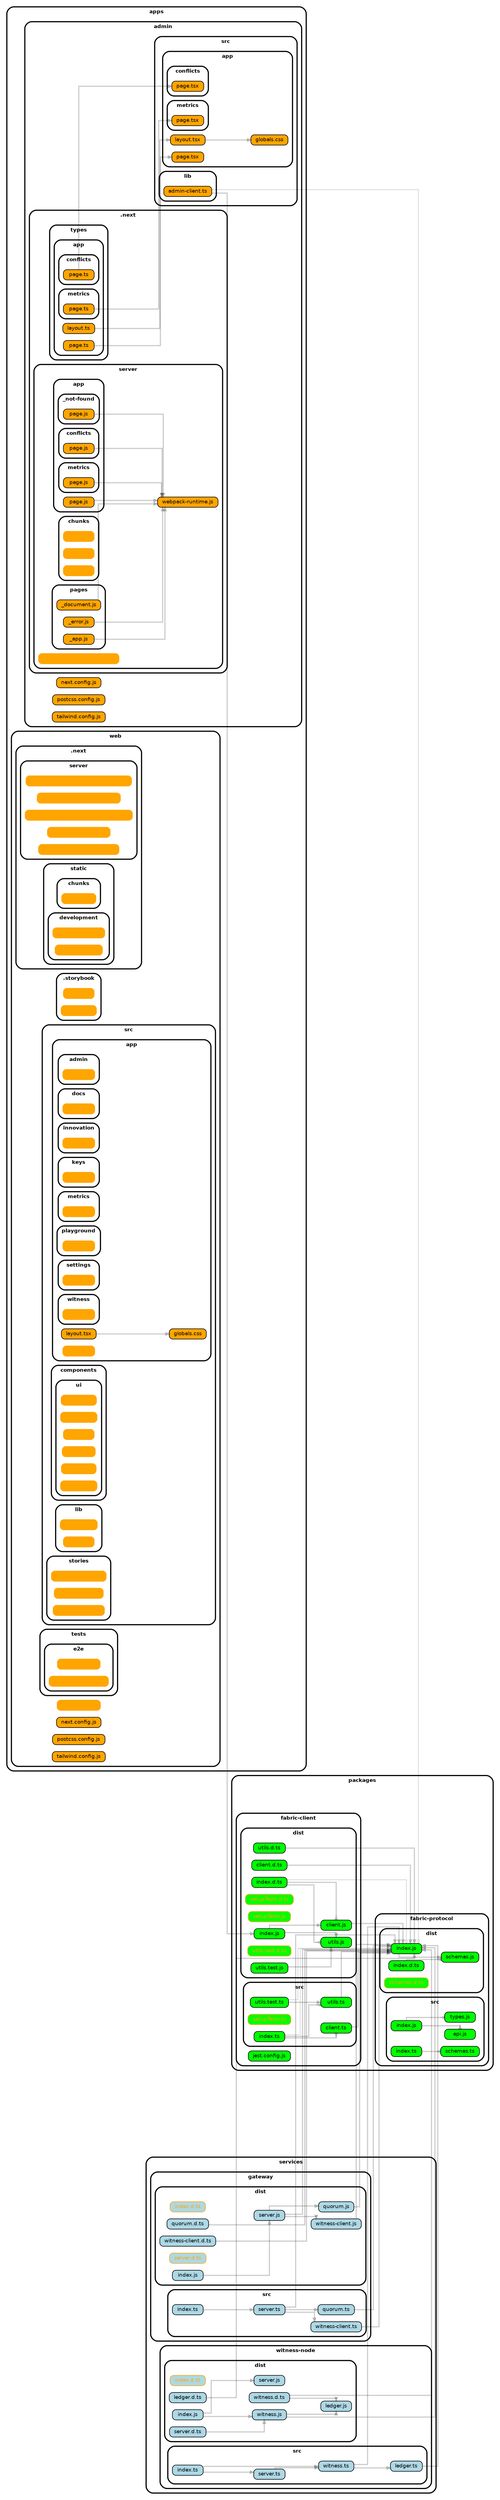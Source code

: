 strict digraph "dependency-cruiser output"{
    rankdir="LR" splines="ortho" overlap="false" nodesep="0.16" ranksep="0.18" fontname="Helvetica-bold" fontsize="9" style="rounded,bold,filled" fillcolor="#ffffff" compound="true"
    node [shape="box" style="rounded, filled" height="0.2" color="black" fillcolor="#ffffcc" fontcolor="black" fontname="Helvetica" fontsize="9"]
    edge [arrowhead="normal" arrowsize="0.6" penwidth="2.0" color="#00000033" fontname="Helvetica" fontsize="9"]

    subgraph "cluster_apps" {label="apps" subgraph "cluster_apps/admin" {label="admin" subgraph "cluster_apps/admin/.next" {label=".next" subgraph "cluster_apps/admin/.next/server" {label="server" subgraph "cluster_apps/admin/.next/server/app" {label="app" subgraph "cluster_apps/admin/.next/server/app/_not-found" {label="_not-found" "apps/admin/.next/server/app/_not-found/page.js" [label=<page.js> tooltip="page.js" URL="apps/admin/.next/server/app/_not-found/page.js" fillcolor="orange"] } } } } } }
    "apps/admin/.next/server/app/_not-found/page.js" -> "apps/admin/.next/server/webpack-runtime.js"
    subgraph "cluster_apps" {label="apps" subgraph "cluster_apps/admin" {label="admin" subgraph "cluster_apps/admin/.next" {label=".next" subgraph "cluster_apps/admin/.next/server" {label="server" subgraph "cluster_apps/admin/.next/server/app" {label="app" subgraph "cluster_apps/admin/.next/server/app/conflicts" {label="conflicts" "apps/admin/.next/server/app/conflicts/page.js" [label=<page.js> tooltip="page.js" URL="apps/admin/.next/server/app/conflicts/page.js" fillcolor="orange"] } } } } } }
    "apps/admin/.next/server/app/conflicts/page.js" -> "apps/admin/.next/server/webpack-runtime.js"
    subgraph "cluster_apps" {label="apps" subgraph "cluster_apps/admin" {label="admin" subgraph "cluster_apps/admin/.next" {label=".next" subgraph "cluster_apps/admin/.next/server" {label="server" subgraph "cluster_apps/admin/.next/server/app" {label="app" subgraph "cluster_apps/admin/.next/server/app/metrics" {label="metrics" "apps/admin/.next/server/app/metrics/page.js" [label=<page.js> tooltip="page.js" URL="apps/admin/.next/server/app/metrics/page.js" fillcolor="orange"] } } } } } }
    "apps/admin/.next/server/app/metrics/page.js" -> "apps/admin/.next/server/webpack-runtime.js"
    subgraph "cluster_apps" {label="apps" subgraph "cluster_apps/admin" {label="admin" subgraph "cluster_apps/admin/.next" {label=".next" subgraph "cluster_apps/admin/.next/server" {label="server" subgraph "cluster_apps/admin/.next/server/app" {label="app" "apps/admin/.next/server/app/page.js" [label=<page.js> tooltip="page.js" URL="apps/admin/.next/server/app/page.js" fillcolor="orange"] } } } } }
    "apps/admin/.next/server/app/page.js" -> "apps/admin/.next/server/webpack-runtime.js"
    subgraph "cluster_apps" {label="apps" subgraph "cluster_apps/admin" {label="admin" subgraph "cluster_apps/admin/.next" {label=".next" subgraph "cluster_apps/admin/.next/server" {label="server" subgraph "cluster_apps/admin/.next/server/chunks" {label="chunks" "apps/admin/.next/server/chunks/644.js" [label=<644.js> tooltip="no-orphans" URL="apps/admin/.next/server/chunks/644.js" fillcolor="orange" fontcolor="orange" color="orange"] } } } } }
    subgraph "cluster_apps" {label="apps" subgraph "cluster_apps/admin" {label="admin" subgraph "cluster_apps/admin/.next" {label=".next" subgraph "cluster_apps/admin/.next/server" {label="server" subgraph "cluster_apps/admin/.next/server/chunks" {label="chunks" "apps/admin/.next/server/chunks/775.js" [label=<775.js> tooltip="no-orphans" URL="apps/admin/.next/server/chunks/775.js" fillcolor="orange" fontcolor="orange" color="orange"] } } } } }
    subgraph "cluster_apps" {label="apps" subgraph "cluster_apps/admin" {label="admin" subgraph "cluster_apps/admin/.next" {label=".next" subgraph "cluster_apps/admin/.next/server" {label="server" subgraph "cluster_apps/admin/.next/server/chunks" {label="chunks" "apps/admin/.next/server/chunks/941.js" [label=<941.js> tooltip="no-orphans" URL="apps/admin/.next/server/chunks/941.js" fillcolor="orange" fontcolor="orange" color="orange"] } } } } }
    subgraph "cluster_apps" {label="apps" subgraph "cluster_apps/admin" {label="admin" subgraph "cluster_apps/admin/.next" {label=".next" subgraph "cluster_apps/admin/.next/server" {label="server" subgraph "cluster_apps/admin/.next/server/pages" {label="pages" "apps/admin/.next/server/pages/_app.js" [label=<_app.js> tooltip="_app.js" URL="apps/admin/.next/server/pages/_app.js" fillcolor="orange"] } } } } }
    "apps/admin/.next/server/pages/_app.js" -> "apps/admin/.next/server/webpack-runtime.js"
    subgraph "cluster_apps" {label="apps" subgraph "cluster_apps/admin" {label="admin" subgraph "cluster_apps/admin/.next" {label=".next" subgraph "cluster_apps/admin/.next/server" {label="server" subgraph "cluster_apps/admin/.next/server/pages" {label="pages" "apps/admin/.next/server/pages/_document.js" [label=<_document.js> tooltip="_document.js" URL="apps/admin/.next/server/pages/_document.js" fillcolor="orange"] } } } } }
    "apps/admin/.next/server/pages/_document.js" -> "apps/admin/.next/server/webpack-runtime.js"
    subgraph "cluster_apps" {label="apps" subgraph "cluster_apps/admin" {label="admin" subgraph "cluster_apps/admin/.next" {label=".next" subgraph "cluster_apps/admin/.next/server" {label="server" subgraph "cluster_apps/admin/.next/server/pages" {label="pages" "apps/admin/.next/server/pages/_error.js" [label=<_error.js> tooltip="_error.js" URL="apps/admin/.next/server/pages/_error.js" fillcolor="orange"] } } } } }
    "apps/admin/.next/server/pages/_error.js" -> "apps/admin/.next/server/webpack-runtime.js"
    subgraph "cluster_apps" {label="apps" subgraph "cluster_apps/admin" {label="admin" subgraph "cluster_apps/admin/.next" {label=".next" subgraph "cluster_apps/admin/.next/server" {label="server" "apps/admin/.next/server/server-reference-manifest.js" [label=<server-reference-manifest.js> tooltip="no-orphans" URL="apps/admin/.next/server/server-reference-manifest.js" fillcolor="orange" fontcolor="orange" color="orange"] } } } }
    subgraph "cluster_apps" {label="apps" subgraph "cluster_apps/admin" {label="admin" subgraph "cluster_apps/admin/.next" {label=".next" subgraph "cluster_apps/admin/.next/server" {label="server" "apps/admin/.next/server/webpack-runtime.js" [label=<webpack-runtime.js> tooltip="webpack-runtime.js" URL="apps/admin/.next/server/webpack-runtime.js" fillcolor="orange"] } } } }
    subgraph "cluster_apps" {label="apps" subgraph "cluster_apps/admin" {label="admin" subgraph "cluster_apps/admin/.next" {label=".next" subgraph "cluster_apps/admin/.next/types" {label="types" subgraph "cluster_apps/admin/.next/types/app" {label="app" subgraph "cluster_apps/admin/.next/types/app/conflicts" {label="conflicts" "apps/admin/.next/types/app/conflicts/page.ts" [label=<page.ts> tooltip="page.ts" URL="apps/admin/.next/types/app/conflicts/page.ts" fillcolor="orange"] } } } } } }
    "apps/admin/.next/types/app/conflicts/page.ts" -> "apps/admin/src/app/conflicts/page.tsx"
    subgraph "cluster_apps" {label="apps" subgraph "cluster_apps/admin" {label="admin" subgraph "cluster_apps/admin/.next" {label=".next" subgraph "cluster_apps/admin/.next/types" {label="types" subgraph "cluster_apps/admin/.next/types/app" {label="app" "apps/admin/.next/types/app/layout.ts" [label=<layout.ts> tooltip="layout.ts" URL="apps/admin/.next/types/app/layout.ts" fillcolor="orange"] } } } } }
    "apps/admin/.next/types/app/layout.ts" -> "apps/admin/src/app/layout.tsx"
    subgraph "cluster_apps" {label="apps" subgraph "cluster_apps/admin" {label="admin" subgraph "cluster_apps/admin/.next" {label=".next" subgraph "cluster_apps/admin/.next/types" {label="types" subgraph "cluster_apps/admin/.next/types/app" {label="app" subgraph "cluster_apps/admin/.next/types/app/metrics" {label="metrics" "apps/admin/.next/types/app/metrics/page.ts" [label=<page.ts> tooltip="page.ts" URL="apps/admin/.next/types/app/metrics/page.ts" fillcolor="orange"] } } } } } }
    "apps/admin/.next/types/app/metrics/page.ts" -> "apps/admin/src/app/metrics/page.tsx"
    subgraph "cluster_apps" {label="apps" subgraph "cluster_apps/admin" {label="admin" subgraph "cluster_apps/admin/.next" {label=".next" subgraph "cluster_apps/admin/.next/types" {label="types" subgraph "cluster_apps/admin/.next/types/app" {label="app" "apps/admin/.next/types/app/page.ts" [label=<page.ts> tooltip="page.ts" URL="apps/admin/.next/types/app/page.ts" fillcolor="orange"] } } } } }
    "apps/admin/.next/types/app/page.ts" -> "apps/admin/src/app/page.tsx"
    subgraph "cluster_apps" {label="apps" subgraph "cluster_apps/admin" {label="admin" "apps/admin/next.config.js" [label=<next.config.js> tooltip="next.config.js" URL="apps/admin/next.config.js" fillcolor="orange"] } }
    subgraph "cluster_apps" {label="apps" subgraph "cluster_apps/admin" {label="admin" "apps/admin/postcss.config.js" [label=<postcss.config.js> tooltip="postcss.config.js" URL="apps/admin/postcss.config.js" fillcolor="orange"] } }
    subgraph "cluster_apps" {label="apps" subgraph "cluster_apps/admin" {label="admin" subgraph "cluster_apps/admin/src" {label="src" subgraph "cluster_apps/admin/src/app" {label="app" subgraph "cluster_apps/admin/src/app/conflicts" {label="conflicts" "apps/admin/src/app/conflicts/page.tsx" [label=<page.tsx> tooltip="page.tsx" URL="apps/admin/src/app/conflicts/page.tsx" fillcolor="orange"] } } } } }
    subgraph "cluster_apps" {label="apps" subgraph "cluster_apps/admin" {label="admin" subgraph "cluster_apps/admin/src" {label="src" subgraph "cluster_apps/admin/src/app" {label="app" "apps/admin/src/app/globals.css" [label=<globals.css> tooltip="globals.css" URL="apps/admin/src/app/globals.css" fillcolor="orange"] } } } }
    subgraph "cluster_apps" {label="apps" subgraph "cluster_apps/admin" {label="admin" subgraph "cluster_apps/admin/src" {label="src" subgraph "cluster_apps/admin/src/app" {label="app" "apps/admin/src/app/layout.tsx" [label=<layout.tsx> tooltip="layout.tsx" URL="apps/admin/src/app/layout.tsx" fillcolor="orange"] } } } }
    "apps/admin/src/app/layout.tsx" -> "apps/admin/src/app/globals.css"
    subgraph "cluster_apps" {label="apps" subgraph "cluster_apps/admin" {label="admin" subgraph "cluster_apps/admin/src" {label="src" subgraph "cluster_apps/admin/src/app" {label="app" subgraph "cluster_apps/admin/src/app/metrics" {label="metrics" "apps/admin/src/app/metrics/page.tsx" [label=<page.tsx> tooltip="page.tsx" URL="apps/admin/src/app/metrics/page.tsx" fillcolor="orange"] } } } } }
    subgraph "cluster_apps" {label="apps" subgraph "cluster_apps/admin" {label="admin" subgraph "cluster_apps/admin/src" {label="src" subgraph "cluster_apps/admin/src/app" {label="app" "apps/admin/src/app/page.tsx" [label=<page.tsx> tooltip="page.tsx" URL="apps/admin/src/app/page.tsx" fillcolor="orange"] } } } }
    subgraph "cluster_apps" {label="apps" subgraph "cluster_apps/admin" {label="admin" subgraph "cluster_apps/admin/src" {label="src" subgraph "cluster_apps/admin/src/lib" {label="lib" "apps/admin/src/lib/admin-client.ts" [label=<admin-client.ts> tooltip="admin-client.ts" URL="apps/admin/src/lib/admin-client.ts" fillcolor="orange"] } } } }
    "apps/admin/src/lib/admin-client.ts" -> "packages/fabric-client/dist/index.js"
    "apps/admin/src/lib/admin-client.ts" -> "packages/fabric-protocol/dist/index.js" [arrowhead="onormal" penwidth="1.0"]
    subgraph "cluster_apps" {label="apps" subgraph "cluster_apps/admin" {label="admin" "apps/admin/tailwind.config.js" [label=<tailwind.config.js> tooltip="tailwind.config.js" URL="apps/admin/tailwind.config.js" fillcolor="orange"] } }
    subgraph "cluster_apps" {label="apps" subgraph "cluster_apps/web" {label="web" subgraph "cluster_apps/web/.next" {label=".next" subgraph "cluster_apps/web/.next/server" {label="server" "apps/web/.next/server/interception-route-rewrite-manifest.js" [label=<interception-route-rewrite-manifest.js> tooltip="no-orphans" URL="apps/web/.next/server/interception-route-rewrite-manifest.js" fillcolor="orange" fontcolor="orange" color="orange"] } } } }
    subgraph "cluster_apps" {label="apps" subgraph "cluster_apps/web" {label="web" subgraph "cluster_apps/web/.next" {label=".next" subgraph "cluster_apps/web/.next/server" {label="server" "apps/web/.next/server/middleware-build-manifest.js" [label=<middleware-build-manifest.js> tooltip="no-orphans" URL="apps/web/.next/server/middleware-build-manifest.js" fillcolor="orange" fontcolor="orange" color="orange"] } } } }
    subgraph "cluster_apps" {label="apps" subgraph "cluster_apps/web" {label="web" subgraph "cluster_apps/web/.next" {label=".next" subgraph "cluster_apps/web/.next/server" {label="server" "apps/web/.next/server/middleware-react-loadable-manifest.js" [label=<middleware-react-loadable-manifest.js> tooltip="no-orphans" URL="apps/web/.next/server/middleware-react-loadable-manifest.js" fillcolor="orange" fontcolor="orange" color="orange"] } } } }
    subgraph "cluster_apps" {label="apps" subgraph "cluster_apps/web" {label="web" subgraph "cluster_apps/web/.next" {label=".next" subgraph "cluster_apps/web/.next/server" {label="server" "apps/web/.next/server/next-font-manifest.js" [label=<next-font-manifest.js> tooltip="no-orphans" URL="apps/web/.next/server/next-font-manifest.js" fillcolor="orange" fontcolor="orange" color="orange"] } } } }
    subgraph "cluster_apps" {label="apps" subgraph "cluster_apps/web" {label="web" subgraph "cluster_apps/web/.next" {label=".next" subgraph "cluster_apps/web/.next/server" {label="server" "apps/web/.next/server/server-reference-manifest.js" [label=<server-reference-manifest.js> tooltip="no-orphans" URL="apps/web/.next/server/server-reference-manifest.js" fillcolor="orange" fontcolor="orange" color="orange"] } } } }
    subgraph "cluster_apps" {label="apps" subgraph "cluster_apps/web" {label="web" subgraph "cluster_apps/web/.next" {label=".next" subgraph "cluster_apps/web/.next/static" {label="static" subgraph "cluster_apps/web/.next/static/chunks" {label="chunks" "apps/web/.next/static/chunks/polyfills.js" [label=<polyfills.js> tooltip="no-orphans" URL="apps/web/.next/static/chunks/polyfills.js" fillcolor="orange" fontcolor="orange" color="orange"] } } } } }
    subgraph "cluster_apps" {label="apps" subgraph "cluster_apps/web" {label="web" subgraph "cluster_apps/web/.next" {label=".next" subgraph "cluster_apps/web/.next/static" {label="static" subgraph "cluster_apps/web/.next/static/development" {label="development" "apps/web/.next/static/development/_buildManifest.js" [label=<_buildManifest.js> tooltip="no-orphans" URL="apps/web/.next/static/development/_buildManifest.js" fillcolor="orange" fontcolor="orange" color="orange"] } } } } }
    subgraph "cluster_apps" {label="apps" subgraph "cluster_apps/web" {label="web" subgraph "cluster_apps/web/.next" {label=".next" subgraph "cluster_apps/web/.next/static" {label="static" subgraph "cluster_apps/web/.next/static/development" {label="development" "apps/web/.next/static/development/_ssgManifest.js" [label=<_ssgManifest.js> tooltip="no-orphans" URL="apps/web/.next/static/development/_ssgManifest.js" fillcolor="orange" fontcolor="orange" color="orange"] } } } } }
    subgraph "cluster_apps" {label="apps" subgraph "cluster_apps/web" {label="web" subgraph "cluster_apps/web/.storybook" {label=".storybook" "apps/web/.storybook/main.ts" [label=<main.ts> tooltip="no-orphans" URL="apps/web/.storybook/main.ts" fillcolor="orange" fontcolor="orange" color="orange"] } } }
    subgraph "cluster_apps" {label="apps" subgraph "cluster_apps/web" {label="web" subgraph "cluster_apps/web/.storybook" {label=".storybook" "apps/web/.storybook/preview.ts" [label=<preview.ts> tooltip="no-orphans" URL="apps/web/.storybook/preview.ts" fillcolor="orange" fontcolor="orange" color="orange"] } } }
    subgraph "cluster_apps" {label="apps" subgraph "cluster_apps/web" {label="web" "apps/web/next-env.d.ts" [label=<next-env.d.ts> tooltip="no-orphans" URL="apps/web/next-env.d.ts" fillcolor="orange" fontcolor="orange" color="orange"] } }
    subgraph "cluster_apps" {label="apps" subgraph "cluster_apps/web" {label="web" "apps/web/next.config.js" [label=<next.config.js> tooltip="next.config.js" URL="apps/web/next.config.js" fillcolor="orange"] } }
    subgraph "cluster_apps" {label="apps" subgraph "cluster_apps/web" {label="web" "apps/web/postcss.config.js" [label=<postcss.config.js> tooltip="postcss.config.js" URL="apps/web/postcss.config.js" fillcolor="orange"] } }
    subgraph "cluster_apps" {label="apps" subgraph "cluster_apps/web" {label="web" subgraph "cluster_apps/web/src" {label="src" subgraph "cluster_apps/web/src/app" {label="app" subgraph "cluster_apps/web/src/app/admin" {label="admin" "apps/web/src/app/admin/page.tsx" [label=<page.tsx> tooltip="no-orphans" URL="apps/web/src/app/admin/page.tsx" fillcolor="orange" fontcolor="orange" color="orange"] } } } } }
    subgraph "cluster_apps" {label="apps" subgraph "cluster_apps/web" {label="web" subgraph "cluster_apps/web/src" {label="src" subgraph "cluster_apps/web/src/app" {label="app" subgraph "cluster_apps/web/src/app/docs" {label="docs" "apps/web/src/app/docs/page.tsx" [label=<page.tsx> tooltip="no-orphans" URL="apps/web/src/app/docs/page.tsx" fillcolor="orange" fontcolor="orange" color="orange"] } } } } }
    subgraph "cluster_apps" {label="apps" subgraph "cluster_apps/web" {label="web" subgraph "cluster_apps/web/src" {label="src" subgraph "cluster_apps/web/src/app" {label="app" "apps/web/src/app/globals.css" [label=<globals.css> tooltip="globals.css" URL="apps/web/src/app/globals.css" fillcolor="orange"] } } } }
    subgraph "cluster_apps" {label="apps" subgraph "cluster_apps/web" {label="web" subgraph "cluster_apps/web/src" {label="src" subgraph "cluster_apps/web/src/app" {label="app" subgraph "cluster_apps/web/src/app/innovation" {label="innovation" "apps/web/src/app/innovation/page.tsx" [label=<page.tsx> tooltip="no-orphans" URL="apps/web/src/app/innovation/page.tsx" fillcolor="orange" fontcolor="orange" color="orange"] } } } } }
    subgraph "cluster_apps" {label="apps" subgraph "cluster_apps/web" {label="web" subgraph "cluster_apps/web/src" {label="src" subgraph "cluster_apps/web/src/app" {label="app" subgraph "cluster_apps/web/src/app/keys" {label="keys" "apps/web/src/app/keys/page.tsx" [label=<page.tsx> tooltip="no-orphans" URL="apps/web/src/app/keys/page.tsx" fillcolor="orange" fontcolor="orange" color="orange"] } } } } }
    subgraph "cluster_apps" {label="apps" subgraph "cluster_apps/web" {label="web" subgraph "cluster_apps/web/src" {label="src" subgraph "cluster_apps/web/src/app" {label="app" "apps/web/src/app/layout.tsx" [label=<layout.tsx> tooltip="layout.tsx" URL="apps/web/src/app/layout.tsx" fillcolor="orange"] } } } }
    "apps/web/src/app/layout.tsx" -> "apps/web/src/app/globals.css"
    subgraph "cluster_apps" {label="apps" subgraph "cluster_apps/web" {label="web" subgraph "cluster_apps/web/src" {label="src" subgraph "cluster_apps/web/src/app" {label="app" subgraph "cluster_apps/web/src/app/metrics" {label="metrics" "apps/web/src/app/metrics/page.tsx" [label=<page.tsx> tooltip="no-orphans" URL="apps/web/src/app/metrics/page.tsx" fillcolor="orange" fontcolor="orange" color="orange"] } } } } }
    subgraph "cluster_apps" {label="apps" subgraph "cluster_apps/web" {label="web" subgraph "cluster_apps/web/src" {label="src" subgraph "cluster_apps/web/src/app" {label="app" "apps/web/src/app/page.tsx" [label=<page.tsx> tooltip="no-orphans" URL="apps/web/src/app/page.tsx" fillcolor="orange" fontcolor="orange" color="orange"] } } } }
    subgraph "cluster_apps" {label="apps" subgraph "cluster_apps/web" {label="web" subgraph "cluster_apps/web/src" {label="src" subgraph "cluster_apps/web/src/app" {label="app" subgraph "cluster_apps/web/src/app/playground" {label="playground" "apps/web/src/app/playground/page.tsx" [label=<page.tsx> tooltip="no-orphans" URL="apps/web/src/app/playground/page.tsx" fillcolor="orange" fontcolor="orange" color="orange"] } } } } }
    subgraph "cluster_apps" {label="apps" subgraph "cluster_apps/web" {label="web" subgraph "cluster_apps/web/src" {label="src" subgraph "cluster_apps/web/src/app" {label="app" subgraph "cluster_apps/web/src/app/settings" {label="settings" "apps/web/src/app/settings/page.tsx" [label=<page.tsx> tooltip="no-orphans" URL="apps/web/src/app/settings/page.tsx" fillcolor="orange" fontcolor="orange" color="orange"] } } } } }
    subgraph "cluster_apps" {label="apps" subgraph "cluster_apps/web" {label="web" subgraph "cluster_apps/web/src" {label="src" subgraph "cluster_apps/web/src/app" {label="app" subgraph "cluster_apps/web/src/app/witness" {label="witness" "apps/web/src/app/witness/page.tsx" [label=<page.tsx> tooltip="no-orphans" URL="apps/web/src/app/witness/page.tsx" fillcolor="orange" fontcolor="orange" color="orange"] } } } } }
    subgraph "cluster_apps" {label="apps" subgraph "cluster_apps/web" {label="web" subgraph "cluster_apps/web/src" {label="src" subgraph "cluster_apps/web/src/components" {label="components" subgraph "cluster_apps/web/src/components/ui" {label="ui" "apps/web/src/components/ui/Badge.tsx" [label=<Badge.tsx> tooltip="no-orphans" URL="apps/web/src/components/ui/Badge.tsx" fillcolor="orange" fontcolor="orange" color="orange"] } } } } }
    subgraph "cluster_apps" {label="apps" subgraph "cluster_apps/web" {label="web" subgraph "cluster_apps/web/src" {label="src" subgraph "cluster_apps/web/src/components" {label="components" subgraph "cluster_apps/web/src/components/ui" {label="ui" "apps/web/src/components/ui/Button.tsx" [label=<Button.tsx> tooltip="no-orphans" URL="apps/web/src/components/ui/Button.tsx" fillcolor="orange" fontcolor="orange" color="orange"] } } } } }
    subgraph "cluster_apps" {label="apps" subgraph "cluster_apps/web" {label="web" subgraph "cluster_apps/web/src" {label="src" subgraph "cluster_apps/web/src/components" {label="components" subgraph "cluster_apps/web/src/components/ui" {label="ui" "apps/web/src/components/ui/Card.tsx" [label=<Card.tsx> tooltip="no-orphans" URL="apps/web/src/components/ui/Card.tsx" fillcolor="orange" fontcolor="orange" color="orange"] } } } } }
    subgraph "cluster_apps" {label="apps" subgraph "cluster_apps/web" {label="web" subgraph "cluster_apps/web/src" {label="src" subgraph "cluster_apps/web/src/components" {label="components" subgraph "cluster_apps/web/src/components/ui" {label="ui" "apps/web/src/components/ui/Input.tsx" [label=<Input.tsx> tooltip="no-orphans" URL="apps/web/src/components/ui/Input.tsx" fillcolor="orange" fontcolor="orange" color="orange"] } } } } }
    subgraph "cluster_apps" {label="apps" subgraph "cluster_apps/web" {label="web" subgraph "cluster_apps/web/src" {label="src" subgraph "cluster_apps/web/src/components" {label="components" subgraph "cluster_apps/web/src/components/ui" {label="ui" "apps/web/src/components/ui/Select.tsx" [label=<Select.tsx> tooltip="no-orphans" URL="apps/web/src/components/ui/Select.tsx" fillcolor="orange" fontcolor="orange" color="orange"] } } } } }
    subgraph "cluster_apps" {label="apps" subgraph "cluster_apps/web" {label="web" subgraph "cluster_apps/web/src" {label="src" subgraph "cluster_apps/web/src/components" {label="components" subgraph "cluster_apps/web/src/components/ui" {label="ui" "apps/web/src/components/ui/Switch.tsx" [label=<Switch.tsx> tooltip="no-orphans" URL="apps/web/src/components/ui/Switch.tsx" fillcolor="orange" fontcolor="orange" color="orange"] } } } } }
    subgraph "cluster_apps" {label="apps" subgraph "cluster_apps/web" {label="web" subgraph "cluster_apps/web/src" {label="src" subgraph "cluster_apps/web/src/lib" {label="lib" "apps/web/src/lib/features.ts" [label=<features.ts> tooltip="no-orphans" URL="apps/web/src/lib/features.ts" fillcolor="orange" fontcolor="orange" color="orange"] } } } }
    subgraph "cluster_apps" {label="apps" subgraph "cluster_apps/web" {label="web" subgraph "cluster_apps/web/src" {label="src" subgraph "cluster_apps/web/src/lib" {label="lib" "apps/web/src/lib/utils.ts" [label=<utils.ts> tooltip="no-orphans" URL="apps/web/src/lib/utils.ts" fillcolor="orange" fontcolor="orange" color="orange"] } } } }
    subgraph "cluster_apps" {label="apps" subgraph "cluster_apps/web" {label="web" subgraph "cluster_apps/web/src" {label="src" subgraph "cluster_apps/web/src/stories" {label="stories" "apps/web/src/stories/Button.stories.tsx" [label=<Button.stories.tsx> tooltip="no-orphans" URL="apps/web/src/stories/Button.stories.tsx" fillcolor="orange" fontcolor="orange" color="orange"] } } } }
    subgraph "cluster_apps" {label="apps" subgraph "cluster_apps/web" {label="web" subgraph "cluster_apps/web/src" {label="src" subgraph "cluster_apps/web/src/stories" {label="stories" "apps/web/src/stories/Card.stories.tsx" [label=<Card.stories.tsx> tooltip="no-orphans" URL="apps/web/src/stories/Card.stories.tsx" fillcolor="orange" fontcolor="orange" color="orange"] } } } }
    subgraph "cluster_apps" {label="apps" subgraph "cluster_apps/web" {label="web" subgraph "cluster_apps/web/src" {label="src" subgraph "cluster_apps/web/src/stories" {label="stories" "apps/web/src/stories/Input.stories.tsx" [label=<Input.stories.tsx> tooltip="no-orphans" URL="apps/web/src/stories/Input.stories.tsx" fillcolor="orange" fontcolor="orange" color="orange"] } } } }
    subgraph "cluster_apps" {label="apps" subgraph "cluster_apps/web" {label="web" "apps/web/tailwind.config.js" [label=<tailwind.config.js> tooltip="tailwind.config.js" URL="apps/web/tailwind.config.js" fillcolor="orange"] } }
    subgraph "cluster_apps" {label="apps" subgraph "cluster_apps/web" {label="web" subgraph "cluster_apps/web/tests" {label="tests" subgraph "cluster_apps/web/tests/e2e" {label="e2e" "apps/web/tests/e2e/basic.spec.ts" [label=<basic.spec.ts> tooltip="no-orphans" URL="apps/web/tests/e2e/basic.spec.ts" fillcolor="orange" fontcolor="orange" color="orange"] } } } }
    subgraph "cluster_apps" {label="apps" subgraph "cluster_apps/web" {label="web" subgraph "cluster_apps/web/tests" {label="tests" subgraph "cluster_apps/web/tests/e2e" {label="e2e" "apps/web/tests/e2e/happy-path.spec.ts" [label=<happy-path.spec.ts> tooltip="no-orphans" URL="apps/web/tests/e2e/happy-path.spec.ts" fillcolor="orange" fontcolor="orange" color="orange"] } } } }
    subgraph "cluster_packages" {label="packages" subgraph "cluster_packages/fabric-client" {label="fabric-client" subgraph "cluster_packages/fabric-client/dist" {label="dist" "packages/fabric-client/dist/client.d.ts" [label=<client.d.ts> tooltip="client.d.ts" URL="packages/fabric-client/dist/client.d.ts" fillcolor="lime"] } } }
    "packages/fabric-client/dist/client.d.ts" -> "packages/fabric-protocol/dist/index.js"
    subgraph "cluster_packages" {label="packages" subgraph "cluster_packages/fabric-client" {label="fabric-client" subgraph "cluster_packages/fabric-client/dist" {label="dist" "packages/fabric-client/dist/client.js" [label=<client.js> tooltip="client.js" URL="packages/fabric-client/dist/client.js" fillcolor="lime"] } } }
    "packages/fabric-client/dist/client.js" -> "packages/fabric-protocol/dist/index.js"
    subgraph "cluster_packages" {label="packages" subgraph "cluster_packages/fabric-client" {label="fabric-client" subgraph "cluster_packages/fabric-client/dist" {label="dist" "packages/fabric-client/dist/index.d.ts" [label=<index.d.ts> tooltip="index.d.ts" URL="packages/fabric-client/dist/index.d.ts" fillcolor="lime"] } } }
    "packages/fabric-client/dist/index.d.ts" -> "packages/fabric-client/dist/client.js" [arrowhead="inv"]
    "packages/fabric-client/dist/index.d.ts" -> "packages/fabric-client/dist/utils.js" [arrowhead="inv"]
    "packages/fabric-client/dist/index.d.ts" -> "packages/fabric-protocol/dist/index.js" [arrowhead="onormal" penwidth="1.0"]
    subgraph "cluster_packages" {label="packages" subgraph "cluster_packages/fabric-client" {label="fabric-client" subgraph "cluster_packages/fabric-client/dist" {label="dist" "packages/fabric-client/dist/index.js" [label=<index.js> tooltip="index.js" URL="packages/fabric-client/dist/index.js" fillcolor="lime"] } } }
    "packages/fabric-client/dist/index.js" -> "packages/fabric-client/dist/client.js"
    "packages/fabric-client/dist/index.js" -> "packages/fabric-client/dist/utils.js"
    subgraph "cluster_packages" {label="packages" subgraph "cluster_packages/fabric-client" {label="fabric-client" subgraph "cluster_packages/fabric-client/dist" {label="dist" "packages/fabric-client/dist/setupTests.d.ts" [label=<setupTests.d.ts> tooltip="no-orphans" URL="packages/fabric-client/dist/setupTests.d.ts" fillcolor="lime" fontcolor="orange" color="orange"] } } }
    subgraph "cluster_packages" {label="packages" subgraph "cluster_packages/fabric-client" {label="fabric-client" subgraph "cluster_packages/fabric-client/dist" {label="dist" "packages/fabric-client/dist/setupTests.js" [label=<setupTests.js> tooltip="no-orphans" URL="packages/fabric-client/dist/setupTests.js" fillcolor="lime" fontcolor="orange" color="orange"] } } }
    subgraph "cluster_packages" {label="packages" subgraph "cluster_packages/fabric-client" {label="fabric-client" subgraph "cluster_packages/fabric-client/dist" {label="dist" "packages/fabric-client/dist/utils.d.ts" [label=<utils.d.ts> tooltip="utils.d.ts" URL="packages/fabric-client/dist/utils.d.ts" fillcolor="lime"] } } }
    "packages/fabric-client/dist/utils.d.ts" -> "packages/fabric-protocol/dist/index.js"
    subgraph "cluster_packages" {label="packages" subgraph "cluster_packages/fabric-client" {label="fabric-client" subgraph "cluster_packages/fabric-client/dist" {label="dist" "packages/fabric-client/dist/utils.js" [label=<utils.js> tooltip="utils.js" URL="packages/fabric-client/dist/utils.js" fillcolor="lime"] } } }
    subgraph "cluster_packages" {label="packages" subgraph "cluster_packages/fabric-client" {label="fabric-client" subgraph "cluster_packages/fabric-client/dist" {label="dist" "packages/fabric-client/dist/utils.test.d.ts" [label=<utils.test.d.ts> tooltip="no-orphans" URL="packages/fabric-client/dist/utils.test.d.ts" fillcolor="lime" fontcolor="orange" color="orange"] } } }
    subgraph "cluster_packages" {label="packages" subgraph "cluster_packages/fabric-client" {label="fabric-client" subgraph "cluster_packages/fabric-client/dist" {label="dist" "packages/fabric-client/dist/utils.test.js" [label=<utils.test.js> tooltip="utils.test.js" URL="packages/fabric-client/dist/utils.test.js" fillcolor="lime"] } } }
    "packages/fabric-client/dist/utils.test.js" -> "packages/fabric-client/dist/utils.js"
    subgraph "cluster_packages" {label="packages" subgraph "cluster_packages/fabric-client" {label="fabric-client" "packages/fabric-client/jest.config.js" [label=<jest.config.js> tooltip="jest.config.js" URL="packages/fabric-client/jest.config.js" fillcolor="lime"] } }
    subgraph "cluster_packages" {label="packages" subgraph "cluster_packages/fabric-client" {label="fabric-client" subgraph "cluster_packages/fabric-client/src" {label="src" "packages/fabric-client/src/client.ts" [label=<client.ts> tooltip="client.ts" URL="packages/fabric-client/src/client.ts" fillcolor="lime"] } } }
    "packages/fabric-client/src/client.ts" -> "packages/fabric-protocol/dist/index.js"
    subgraph "cluster_packages" {label="packages" subgraph "cluster_packages/fabric-client" {label="fabric-client" subgraph "cluster_packages/fabric-client/src" {label="src" "packages/fabric-client/src/index.ts" [label=<index.ts> tooltip="index.ts" URL="packages/fabric-client/src/index.ts" fillcolor="lime"] } } }
    "packages/fabric-client/src/index.ts" -> "packages/fabric-client/src/client.ts" [arrowhead="inv"]
    "packages/fabric-client/src/index.ts" -> "packages/fabric-client/src/utils.ts" [arrowhead="inv"]
    "packages/fabric-client/src/index.ts" -> "packages/fabric-protocol/dist/index.js" [arrowhead="onormal" penwidth="1.0"]
    subgraph "cluster_packages" {label="packages" subgraph "cluster_packages/fabric-client" {label="fabric-client" subgraph "cluster_packages/fabric-client/src" {label="src" "packages/fabric-client/src/setupTests.ts" [label=<setupTests.ts> tooltip="no-orphans" URL="packages/fabric-client/src/setupTests.ts" fillcolor="lime" fontcolor="orange" color="orange"] } } }
    subgraph "cluster_packages" {label="packages" subgraph "cluster_packages/fabric-client" {label="fabric-client" subgraph "cluster_packages/fabric-client/src" {label="src" "packages/fabric-client/src/utils.test.ts" [label=<utils.test.ts> tooltip="utils.test.ts" URL="packages/fabric-client/src/utils.test.ts" fillcolor="lime"] } } }
    "packages/fabric-client/src/utils.test.ts" -> "packages/fabric-client/src/utils.ts"
    "packages/fabric-client/src/utils.test.ts" -> "packages/fabric-protocol/dist/index.js" [arrowhead="onormal" penwidth="1.0"]
    subgraph "cluster_packages" {label="packages" subgraph "cluster_packages/fabric-client" {label="fabric-client" subgraph "cluster_packages/fabric-client/src" {label="src" "packages/fabric-client/src/utils.ts" [label=<utils.ts> tooltip="utils.ts" URL="packages/fabric-client/src/utils.ts" fillcolor="lime"] } } }
    "packages/fabric-client/src/utils.ts" -> "packages/fabric-protocol/dist/index.js"
    subgraph "cluster_packages" {label="packages" subgraph "cluster_packages/fabric-protocol" {label="fabric-protocol" subgraph "cluster_packages/fabric-protocol/dist" {label="dist" "packages/fabric-protocol/dist/index.d.ts" [label=<index.d.ts> tooltip="index.d.ts" URL="packages/fabric-protocol/dist/index.d.ts" fillcolor="lime"] } } }
    "packages/fabric-protocol/dist/index.d.ts" -> "packages/fabric-protocol/dist/schemas.js" [arrowhead="inv"]
    subgraph "cluster_packages" {label="packages" subgraph "cluster_packages/fabric-protocol" {label="fabric-protocol" subgraph "cluster_packages/fabric-protocol/dist" {label="dist" "packages/fabric-protocol/dist/index.js" [label=<index.js> tooltip="index.js" URL="packages/fabric-protocol/dist/index.js" fillcolor="lime"] } } }
    "packages/fabric-protocol/dist/index.js" -> "packages/fabric-protocol/dist/schemas.js"
    subgraph "cluster_packages" {label="packages" subgraph "cluster_packages/fabric-protocol" {label="fabric-protocol" subgraph "cluster_packages/fabric-protocol/dist" {label="dist" "packages/fabric-protocol/dist/schemas.d.ts" [label=<schemas.d.ts> tooltip="no-orphans" URL="packages/fabric-protocol/dist/schemas.d.ts" fillcolor="lime" fontcolor="orange" color="orange"] } } }
    subgraph "cluster_packages" {label="packages" subgraph "cluster_packages/fabric-protocol" {label="fabric-protocol" subgraph "cluster_packages/fabric-protocol/dist" {label="dist" "packages/fabric-protocol/dist/schemas.js" [label=<schemas.js> tooltip="schemas.js" URL="packages/fabric-protocol/dist/schemas.js" fillcolor="lime"] } } }
    subgraph "cluster_packages" {label="packages" subgraph "cluster_packages/fabric-protocol" {label="fabric-protocol" subgraph "cluster_packages/fabric-protocol/src" {label="src" "packages/fabric-protocol/src/api.js" [label=<api.js> tooltip="api.js" URL="packages/fabric-protocol/src/api.js" fillcolor="lime"] } } }
    subgraph "cluster_packages" {label="packages" subgraph "cluster_packages/fabric-protocol" {label="fabric-protocol" subgraph "cluster_packages/fabric-protocol/src" {label="src" "packages/fabric-protocol/src/index.js" [label=<index.js> tooltip="index.js" URL="packages/fabric-protocol/src/index.js" fillcolor="lime"] } } }
    "packages/fabric-protocol/src/index.js" -> "packages/fabric-protocol/src/api.js" [arrowhead="inv"]
    "packages/fabric-protocol/src/index.js" -> "packages/fabric-protocol/src/types.js" [arrowhead="inv"]
    subgraph "cluster_packages" {label="packages" subgraph "cluster_packages/fabric-protocol" {label="fabric-protocol" subgraph "cluster_packages/fabric-protocol/src" {label="src" "packages/fabric-protocol/src/index.ts" [label=<index.ts> tooltip="index.ts" URL="packages/fabric-protocol/src/index.ts" fillcolor="lime"] } } }
    "packages/fabric-protocol/src/index.ts" -> "packages/fabric-protocol/src/schemas.ts" [arrowhead="inv"]
    subgraph "cluster_packages" {label="packages" subgraph "cluster_packages/fabric-protocol" {label="fabric-protocol" subgraph "cluster_packages/fabric-protocol/src" {label="src" "packages/fabric-protocol/src/schemas.ts" [label=<schemas.ts> tooltip="schemas.ts" URL="packages/fabric-protocol/src/schemas.ts" fillcolor="lime"] } } }
    subgraph "cluster_packages" {label="packages" subgraph "cluster_packages/fabric-protocol" {label="fabric-protocol" subgraph "cluster_packages/fabric-protocol/src" {label="src" "packages/fabric-protocol/src/types.js" [label=<types.js> tooltip="types.js" URL="packages/fabric-protocol/src/types.js" fillcolor="lime"] } } }
    subgraph "cluster_services" {label="services" subgraph "cluster_services/gateway" {label="gateway" subgraph "cluster_services/gateway/dist" {label="dist" "services/gateway/dist/index.d.ts" [label=<index.d.ts> tooltip="no-orphans" URL="services/gateway/dist/index.d.ts" fillcolor="lightblue" fontcolor="orange" color="orange"] } } }
    subgraph "cluster_services" {label="services" subgraph "cluster_services/gateway" {label="gateway" subgraph "cluster_services/gateway/dist" {label="dist" "services/gateway/dist/index.js" [label=<index.js> tooltip="index.js" URL="services/gateway/dist/index.js" fillcolor="lightblue"] } } }
    "services/gateway/dist/index.js" -> "services/gateway/dist/server.js"
    subgraph "cluster_services" {label="services" subgraph "cluster_services/gateway" {label="gateway" subgraph "cluster_services/gateway/dist" {label="dist" "services/gateway/dist/quorum.d.ts" [label=<quorum.d.ts> tooltip="quorum.d.ts" URL="services/gateway/dist/quorum.d.ts" fillcolor="lightblue"] } } }
    "services/gateway/dist/quorum.d.ts" -> "packages/fabric-protocol/dist/index.js"
    subgraph "cluster_services" {label="services" subgraph "cluster_services/gateway" {label="gateway" subgraph "cluster_services/gateway/dist" {label="dist" "services/gateway/dist/quorum.js" [label=<quorum.js> tooltip="quorum.js" URL="services/gateway/dist/quorum.js" fillcolor="lightblue"] } } }
    "services/gateway/dist/quorum.js" -> "packages/fabric-protocol/dist/index.js"
    subgraph "cluster_services" {label="services" subgraph "cluster_services/gateway" {label="gateway" subgraph "cluster_services/gateway/dist" {label="dist" "services/gateway/dist/server.d.ts" [label=<server.d.ts> tooltip="no-orphans" URL="services/gateway/dist/server.d.ts" fillcolor="lightblue" fontcolor="orange" color="orange"] } } }
    subgraph "cluster_services" {label="services" subgraph "cluster_services/gateway" {label="gateway" subgraph "cluster_services/gateway/dist" {label="dist" "services/gateway/dist/server.js" [label=<server.js> tooltip="server.js" URL="services/gateway/dist/server.js" fillcolor="lightblue"] } } }
    "services/gateway/dist/server.js" -> "services/gateway/dist/quorum.js"
    "services/gateway/dist/server.js" -> "services/gateway/dist/witness-client.js"
    "services/gateway/dist/server.js" -> "packages/fabric-protocol/dist/index.js"
    subgraph "cluster_services" {label="services" subgraph "cluster_services/gateway" {label="gateway" subgraph "cluster_services/gateway/dist" {label="dist" "services/gateway/dist/witness-client.d.ts" [label=<witness-client.d.ts> tooltip="witness-client.d.ts" URL="services/gateway/dist/witness-client.d.ts" fillcolor="lightblue"] } } }
    "services/gateway/dist/witness-client.d.ts" -> "packages/fabric-protocol/dist/index.js"
    subgraph "cluster_services" {label="services" subgraph "cluster_services/gateway" {label="gateway" subgraph "cluster_services/gateway/dist" {label="dist" "services/gateway/dist/witness-client.js" [label=<witness-client.js> tooltip="witness-client.js" URL="services/gateway/dist/witness-client.js" fillcolor="lightblue"] } } }
    "services/gateway/dist/witness-client.js" -> "packages/fabric-protocol/dist/index.js"
    subgraph "cluster_services" {label="services" subgraph "cluster_services/gateway" {label="gateway" subgraph "cluster_services/gateway/src" {label="src" "services/gateway/src/index.ts" [label=<index.ts> tooltip="index.ts" URL="services/gateway/src/index.ts" fillcolor="lightblue"] } } }
    "services/gateway/src/index.ts" -> "services/gateway/src/server.ts"
    subgraph "cluster_services" {label="services" subgraph "cluster_services/gateway" {label="gateway" subgraph "cluster_services/gateway/src" {label="src" "services/gateway/src/quorum.ts" [label=<quorum.ts> tooltip="quorum.ts" URL="services/gateway/src/quorum.ts" fillcolor="lightblue"] } } }
    "services/gateway/src/quorum.ts" -> "packages/fabric-protocol/dist/index.js"
    subgraph "cluster_services" {label="services" subgraph "cluster_services/gateway" {label="gateway" subgraph "cluster_services/gateway/src" {label="src" "services/gateway/src/server.ts" [label=<server.ts> tooltip="server.ts" URL="services/gateway/src/server.ts" fillcolor="lightblue"] } } }
    "services/gateway/src/server.ts" -> "services/gateway/src/quorum.ts"
    "services/gateway/src/server.ts" -> "services/gateway/src/witness-client.ts"
    "services/gateway/src/server.ts" -> "packages/fabric-protocol/dist/index.js"
    subgraph "cluster_services" {label="services" subgraph "cluster_services/gateway" {label="gateway" subgraph "cluster_services/gateway/src" {label="src" "services/gateway/src/witness-client.ts" [label=<witness-client.ts> tooltip="witness-client.ts" URL="services/gateway/src/witness-client.ts" fillcolor="lightblue"] } } }
    "services/gateway/src/witness-client.ts" -> "packages/fabric-protocol/dist/index.js"
    subgraph "cluster_services" {label="services" subgraph "cluster_services/witness-node" {label="witness-node" subgraph "cluster_services/witness-node/dist" {label="dist" "services/witness-node/dist/index.d.ts" [label=<index.d.ts> tooltip="no-orphans" URL="services/witness-node/dist/index.d.ts" fillcolor="lightblue" fontcolor="orange" color="orange"] } } }
    subgraph "cluster_services" {label="services" subgraph "cluster_services/witness-node" {label="witness-node" subgraph "cluster_services/witness-node/dist" {label="dist" "services/witness-node/dist/index.js" [label=<index.js> tooltip="index.js" URL="services/witness-node/dist/index.js" fillcolor="lightblue"] } } }
    "services/witness-node/dist/index.js" -> "services/witness-node/dist/server.js"
    "services/witness-node/dist/index.js" -> "services/witness-node/dist/witness.js"
    subgraph "cluster_services" {label="services" subgraph "cluster_services/witness-node" {label="witness-node" subgraph "cluster_services/witness-node/dist" {label="dist" "services/witness-node/dist/ledger.d.ts" [label=<ledger.d.ts> tooltip="ledger.d.ts" URL="services/witness-node/dist/ledger.d.ts" fillcolor="lightblue"] } } }
    "services/witness-node/dist/ledger.d.ts" -> "packages/fabric-protocol/dist/index.js"
    subgraph "cluster_services" {label="services" subgraph "cluster_services/witness-node" {label="witness-node" subgraph "cluster_services/witness-node/dist" {label="dist" "services/witness-node/dist/ledger.js" [label=<ledger.js> tooltip="ledger.js" URL="services/witness-node/dist/ledger.js" fillcolor="lightblue"] } } }
    subgraph "cluster_services" {label="services" subgraph "cluster_services/witness-node" {label="witness-node" subgraph "cluster_services/witness-node/dist" {label="dist" "services/witness-node/dist/server.d.ts" [label=<server.d.ts> tooltip="server.d.ts" URL="services/witness-node/dist/server.d.ts" fillcolor="lightblue"] } } }
    "services/witness-node/dist/server.d.ts" -> "services/witness-node/dist/witness.js"
    subgraph "cluster_services" {label="services" subgraph "cluster_services/witness-node" {label="witness-node" subgraph "cluster_services/witness-node/dist" {label="dist" "services/witness-node/dist/server.js" [label=<server.js> tooltip="server.js" URL="services/witness-node/dist/server.js" fillcolor="lightblue"] } } }
    subgraph "cluster_services" {label="services" subgraph "cluster_services/witness-node" {label="witness-node" subgraph "cluster_services/witness-node/dist" {label="dist" "services/witness-node/dist/witness.d.ts" [label=<witness.d.ts> tooltip="witness.d.ts" URL="services/witness-node/dist/witness.d.ts" fillcolor="lightblue"] } } }
    "services/witness-node/dist/witness.d.ts" -> "services/witness-node/dist/ledger.js"
    "services/witness-node/dist/witness.d.ts" -> "packages/fabric-protocol/dist/index.js"
    subgraph "cluster_services" {label="services" subgraph "cluster_services/witness-node" {label="witness-node" subgraph "cluster_services/witness-node/dist" {label="dist" "services/witness-node/dist/witness.js" [label=<witness.js> tooltip="witness.js" URL="services/witness-node/dist/witness.js" fillcolor="lightblue"] } } }
    "services/witness-node/dist/witness.js" -> "services/witness-node/dist/ledger.js"
    "services/witness-node/dist/witness.js" -> "packages/fabric-protocol/dist/index.js"
    subgraph "cluster_services" {label="services" subgraph "cluster_services/witness-node" {label="witness-node" subgraph "cluster_services/witness-node/src" {label="src" "services/witness-node/src/index.ts" [label=<index.ts> tooltip="index.ts" URL="services/witness-node/src/index.ts" fillcolor="lightblue"] } } }
    "services/witness-node/src/index.ts" -> "services/witness-node/src/server.ts"
    "services/witness-node/src/index.ts" -> "services/witness-node/src/witness.ts"
    subgraph "cluster_services" {label="services" subgraph "cluster_services/witness-node" {label="witness-node" subgraph "cluster_services/witness-node/src" {label="src" "services/witness-node/src/ledger.ts" [label=<ledger.ts> tooltip="ledger.ts" URL="services/witness-node/src/ledger.ts" fillcolor="lightblue"] } } }
    "services/witness-node/src/ledger.ts" -> "packages/fabric-protocol/dist/index.js"
    subgraph "cluster_services" {label="services" subgraph "cluster_services/witness-node" {label="witness-node" subgraph "cluster_services/witness-node/src" {label="src" "services/witness-node/src/server.ts" [label=<server.ts> tooltip="server.ts" URL="services/witness-node/src/server.ts" fillcolor="lightblue"] } } }
    "services/witness-node/src/server.ts" -> "services/witness-node/src/witness.ts"
    subgraph "cluster_services" {label="services" subgraph "cluster_services/witness-node" {label="witness-node" subgraph "cluster_services/witness-node/src" {label="src" "services/witness-node/src/witness.ts" [label=<witness.ts> tooltip="witness.ts" URL="services/witness-node/src/witness.ts" fillcolor="lightblue"] } } }
    "services/witness-node/src/witness.ts" -> "services/witness-node/src/ledger.ts"
    "services/witness-node/src/witness.ts" -> "packages/fabric-protocol/dist/index.js"
}
